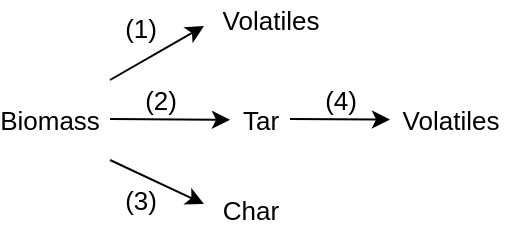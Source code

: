 <mxfile version="14.6.13" type="device"><diagram id="9hv-uOluCc4X9bv1vXo2" name="Page-1"><mxGraphModel dx="847" dy="948" grid="1" gridSize="10" guides="1" tooltips="1" connect="1" arrows="1" fold="1" page="1" pageScale="1" pageWidth="850" pageHeight="1100" math="0" shadow="0"><root><mxCell id="0"/><mxCell id="1" parent="0"/><mxCell id="K8uszixVY1Ov42JrubPC-1" value="Biomass" style="text;html=1;strokeColor=none;fillColor=none;align=center;verticalAlign=middle;whiteSpace=wrap;rounded=0;fontSize=13;" vertex="1" parent="1"><mxGeometry x="100" y="140" width="40" height="20" as="geometry"/></mxCell><mxCell id="K8uszixVY1Ov42JrubPC-2" value="Volatiles" style="text;html=1;align=center;verticalAlign=middle;resizable=0;points=[];autosize=1;strokeColor=none;fontSize=13;" vertex="1" parent="1"><mxGeometry x="200" y="90" width="60" height="20" as="geometry"/></mxCell><mxCell id="K8uszixVY1Ov42JrubPC-3" value="Tar" style="text;html=1;align=center;verticalAlign=middle;resizable=0;points=[];autosize=1;strokeColor=none;fontSize=13;" vertex="1" parent="1"><mxGeometry x="210" y="140" width="30" height="20" as="geometry"/></mxCell><mxCell id="K8uszixVY1Ov42JrubPC-4" value="Char" style="text;html=1;align=center;verticalAlign=middle;resizable=0;points=[];autosize=1;strokeColor=none;fontSize=13;" vertex="1" parent="1"><mxGeometry x="200" y="185" width="40" height="20" as="geometry"/></mxCell><mxCell id="K8uszixVY1Ov42JrubPC-5" value="Volatiles" style="text;html=1;align=center;verticalAlign=middle;resizable=0;points=[];autosize=1;strokeColor=none;fontSize=13;" vertex="1" parent="1"><mxGeometry x="290" y="140" width="60" height="20" as="geometry"/></mxCell><mxCell id="K8uszixVY1Ov42JrubPC-7" value="" style="endArrow=classic;html=1;fontSize=13;" edge="1" parent="1" target="K8uszixVY1Ov42JrubPC-3"><mxGeometry width="50" height="50" relative="1" as="geometry"><mxPoint x="150" y="149.5" as="sourcePoint"/><mxPoint x="200" y="160" as="targetPoint"/></mxGeometry></mxCell><mxCell id="K8uszixVY1Ov42JrubPC-8" value="" style="endArrow=classic;html=1;fontSize=13;entryX=-0.05;entryY=0.65;entryDx=0;entryDy=0;entryPerimeter=0;" edge="1" parent="1" target="K8uszixVY1Ov42JrubPC-2"><mxGeometry width="50" height="50" relative="1" as="geometry"><mxPoint x="150" y="130" as="sourcePoint"/><mxPoint x="180" y="80" as="targetPoint"/></mxGeometry></mxCell><mxCell id="K8uszixVY1Ov42JrubPC-9" value="" style="endArrow=classic;html=1;fontSize=13;" edge="1" parent="1" target="K8uszixVY1Ov42JrubPC-5"><mxGeometry width="50" height="50" relative="1" as="geometry"><mxPoint x="240" y="149.5" as="sourcePoint"/><mxPoint x="270" y="170" as="targetPoint"/></mxGeometry></mxCell><mxCell id="K8uszixVY1Ov42JrubPC-13" value="" style="endArrow=classic;html=1;fontSize=13;entryX=-0.075;entryY=0.35;entryDx=0;entryDy=0;entryPerimeter=0;" edge="1" parent="1" target="K8uszixVY1Ov42JrubPC-4"><mxGeometry width="50" height="50" relative="1" as="geometry"><mxPoint x="150" y="170" as="sourcePoint"/><mxPoint x="190" y="195" as="targetPoint"/></mxGeometry></mxCell><mxCell id="K8uszixVY1Ov42JrubPC-18" value="(1)" style="text;html=1;align=center;verticalAlign=middle;resizable=0;points=[];autosize=1;strokeColor=none;fontSize=13;" vertex="1" parent="1"><mxGeometry x="150" y="94" width="30" height="20" as="geometry"/></mxCell><mxCell id="K8uszixVY1Ov42JrubPC-19" value="(2)" style="text;html=1;align=center;verticalAlign=middle;resizable=0;points=[];autosize=1;strokeColor=none;fontSize=13;" vertex="1" parent="1"><mxGeometry x="160" y="130" width="30" height="20" as="geometry"/></mxCell><mxCell id="K8uszixVY1Ov42JrubPC-20" value="(3)" style="text;html=1;align=center;verticalAlign=middle;resizable=0;points=[];autosize=1;strokeColor=none;fontSize=13;" vertex="1" parent="1"><mxGeometry x="150" y="180" width="30" height="20" as="geometry"/></mxCell><mxCell id="K8uszixVY1Ov42JrubPC-21" value="(4)" style="text;html=1;align=center;verticalAlign=middle;resizable=0;points=[];autosize=1;strokeColor=none;fontSize=13;" vertex="1" parent="1"><mxGeometry x="250" y="130" width="30" height="20" as="geometry"/></mxCell></root></mxGraphModel></diagram></mxfile>